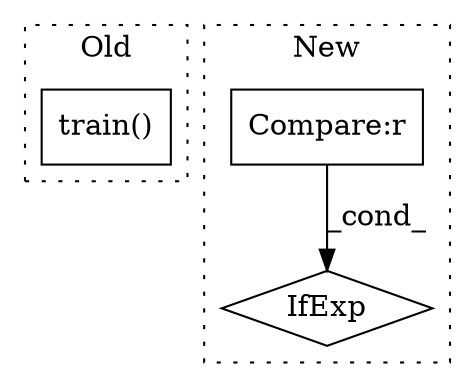 digraph G {
subgraph cluster0 {
1 [label="train()" a="75" s="14060" l="32" shape="box"];
label = "Old";
style="dotted";
}
subgraph cluster1 {
2 [label="IfExp" a="51" s="14629,14666" l="4,6" shape="diamond"];
3 [label="Compare:r" a="40" s="14633" l="33" shape="box"];
label = "New";
style="dotted";
}
3 -> 2 [label="_cond_"];
}